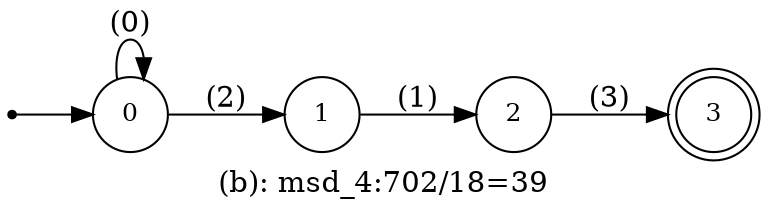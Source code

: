 digraph G {
label = "(b): msd_4:702/18=39";
rankdir = LR;
node [shape = circle, label="0", fontsize=12]0;
node [shape = circle, label="1", fontsize=12]1;
node [shape = circle, label="2", fontsize=12]2;
node [shape = doublecircle, label="3", fontsize=12]3;
node [shape = point ]; qi
qi ->0;
0 -> 0[ label = "(0)"];
0 -> 1[ label = "(2)"];
1 -> 2[ label = "(1)"];
2 -> 3[ label = "(3)"];
}

